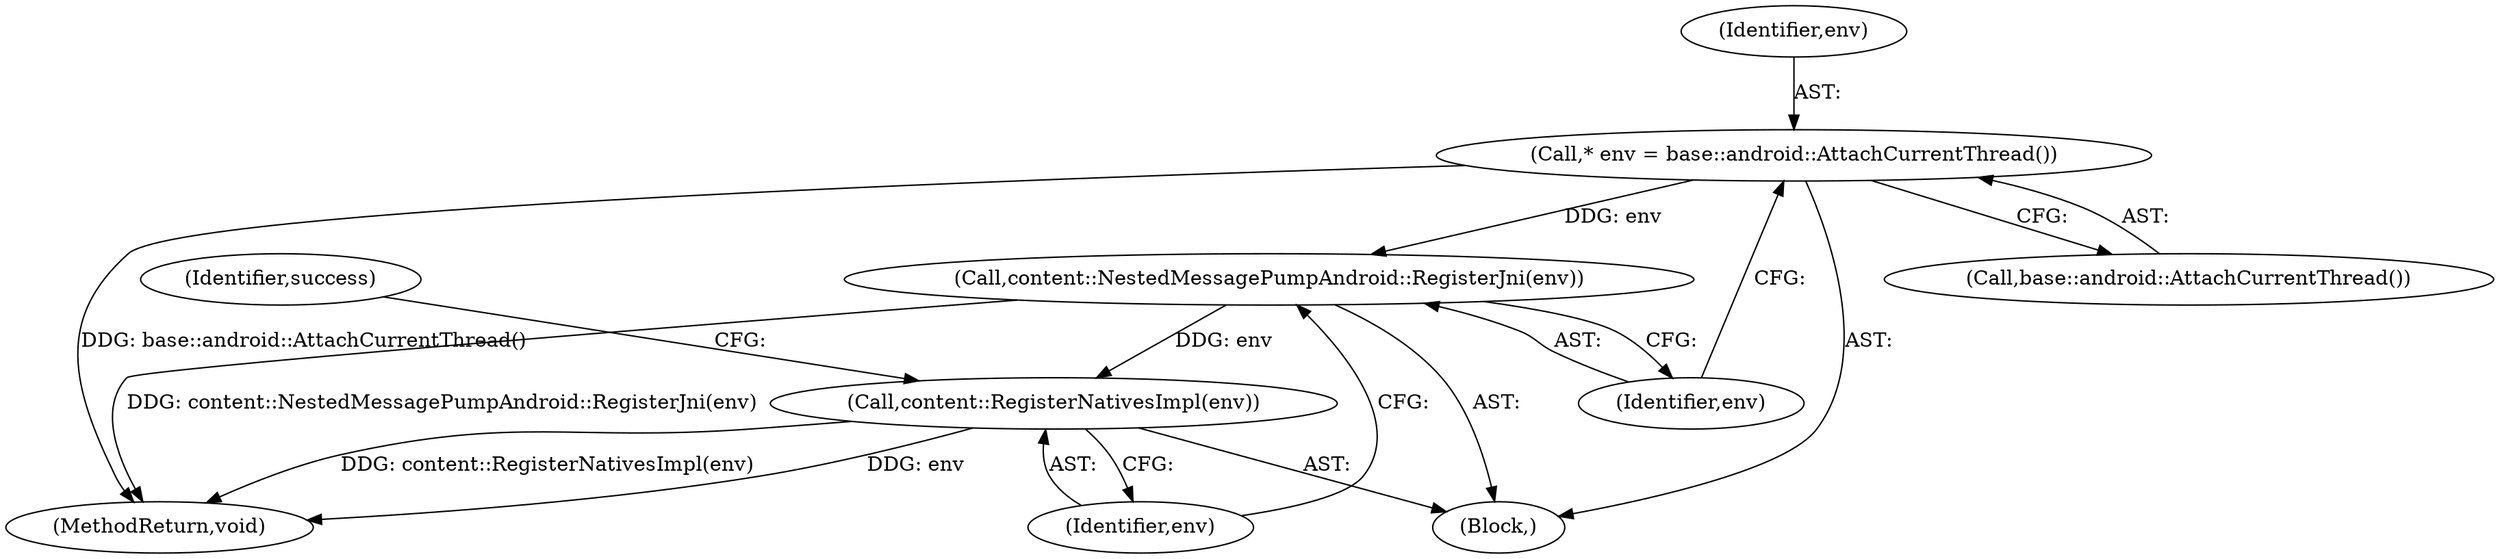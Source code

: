 digraph "0_Chrome_d6805d0d1d21976cf16d0237d9091f7eebea4ea5@API" {
"1000106" [label="(Call,* env = base::android::AttachCurrentThread())"];
"1000109" [label="(Call,content::NestedMessagePumpAndroid::RegisterJni(env))"];
"1000111" [label="(Call,content::RegisterNativesImpl(env))"];
"1000109" [label="(Call,content::NestedMessagePumpAndroid::RegisterJni(env))"];
"1000101" [label="(Block,)"];
"1000111" [label="(Call,content::RegisterNativesImpl(env))"];
"1000115" [label="(Identifier,success)"];
"1000108" [label="(Call,base::android::AttachCurrentThread())"];
"1000112" [label="(Identifier,env)"];
"1000153" [label="(MethodReturn,void)"];
"1000106" [label="(Call,* env = base::android::AttachCurrentThread())"];
"1000107" [label="(Identifier,env)"];
"1000110" [label="(Identifier,env)"];
"1000106" -> "1000101"  [label="AST: "];
"1000106" -> "1000108"  [label="CFG: "];
"1000107" -> "1000106"  [label="AST: "];
"1000108" -> "1000106"  [label="AST: "];
"1000110" -> "1000106"  [label="CFG: "];
"1000106" -> "1000153"  [label="DDG: base::android::AttachCurrentThread()"];
"1000106" -> "1000109"  [label="DDG: env"];
"1000109" -> "1000101"  [label="AST: "];
"1000109" -> "1000110"  [label="CFG: "];
"1000110" -> "1000109"  [label="AST: "];
"1000112" -> "1000109"  [label="CFG: "];
"1000109" -> "1000153"  [label="DDG: content::NestedMessagePumpAndroid::RegisterJni(env)"];
"1000109" -> "1000111"  [label="DDG: env"];
"1000111" -> "1000101"  [label="AST: "];
"1000111" -> "1000112"  [label="CFG: "];
"1000112" -> "1000111"  [label="AST: "];
"1000115" -> "1000111"  [label="CFG: "];
"1000111" -> "1000153"  [label="DDG: env"];
"1000111" -> "1000153"  [label="DDG: content::RegisterNativesImpl(env)"];
}
